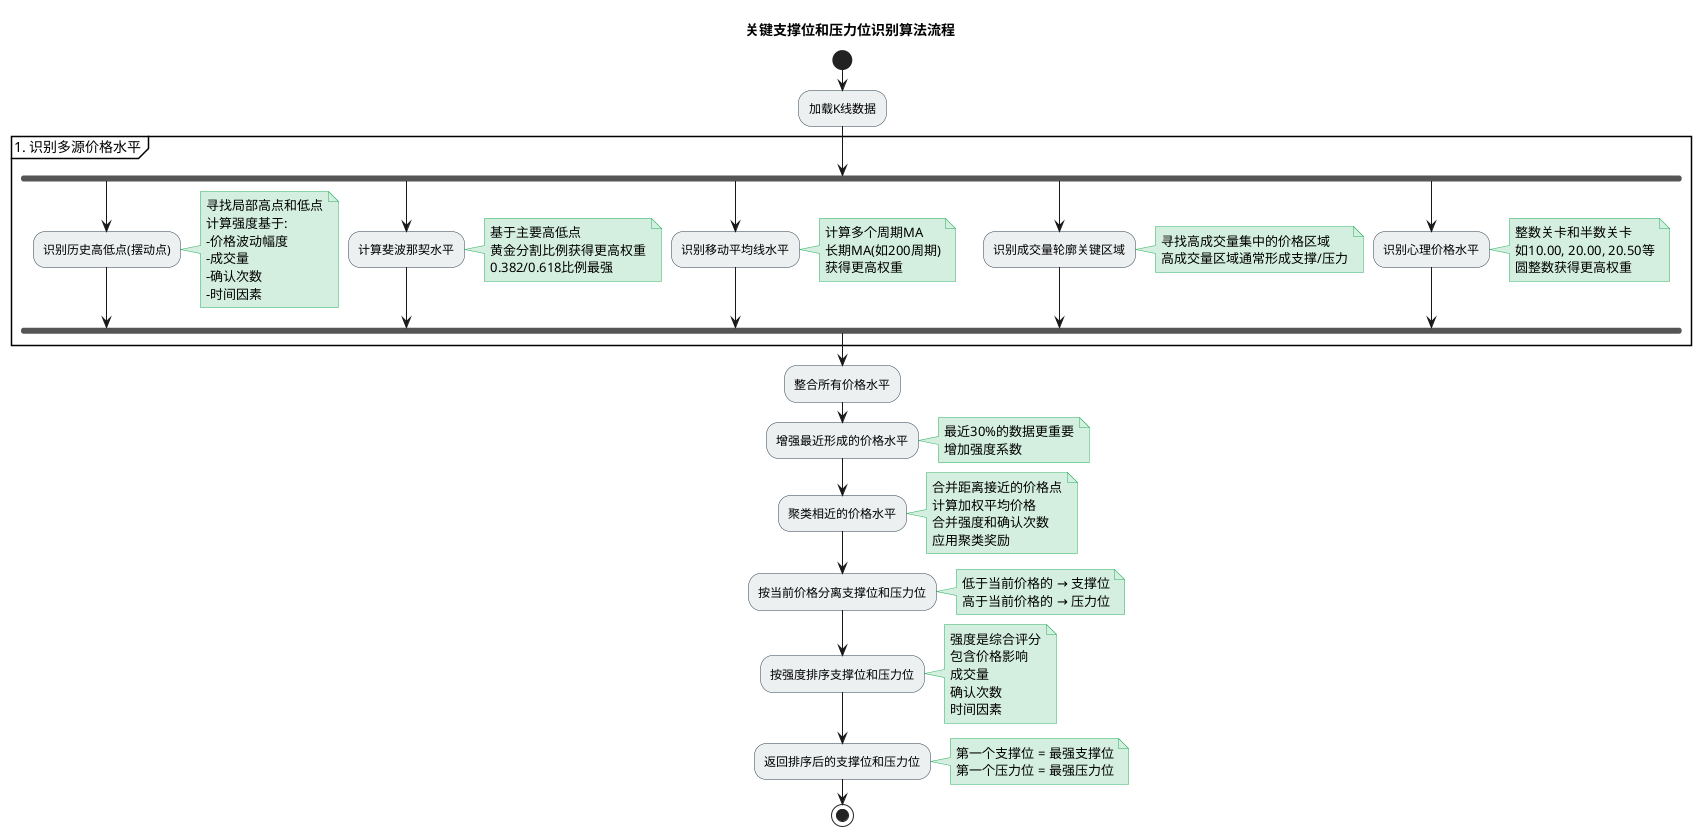 @startuml
title 关键支撑位和压力位识别算法流程

skinparam backgroundColor white
skinparam activityBorderColor #2C3E50
skinparam activityBackgroundColor #ECF0F1
skinparam activityDiamondBackgroundColor #FEF9E7
skinparam noteBackgroundColor #D4EFDF
skinparam noteBorderColor #27AE60

start

:加载K线数据;

partition "1. 识别多源价格水平" {
  fork
    :识别历史高低点(摆动点);
    note right
      寻找局部高点和低点
      计算强度基于:
      -价格波动幅度
      -成交量
      -确认次数
      -时间因素
    end note
  fork again
    :计算斐波那契水平;
    note right
      基于主要高低点
      黄金分割比例获得更高权重
      0.382/0.618比例最强
    end note
  fork again
    :识别移动平均线水平;
    note right
      计算多个周期MA
      长期MA(如200周期)
      获得更高权重
    end note
  fork again
    :识别成交量轮廓关键区域;
    note right
      寻找高成交量集中的价格区域
      高成交量区域通常形成支撑/压力
    end note
  fork again
    :识别心理价格水平;
    note right
      整数关卡和半数关卡
      如10.00, 20.00, 20.50等
      圆整数获得更高权重
    end note
  end fork
}

:整合所有价格水平;

:增强最近形成的价格水平;
note right
  最近30%的数据更重要
  增加强度系数
end note

:聚类相近的价格水平;
note right
  合并距离接近的价格点
  计算加权平均价格
  合并强度和确认次数
  应用聚类奖励
end note

:按当前价格分离支撑位和压力位;
note right
  低于当前价格的 → 支撑位
  高于当前价格的 → 压力位
end note

:按强度排序支撑位和压力位;
note right
  强度是综合评分
  包含价格影响
  成交量
  确认次数
  时间因素
end note

:返回排序后的支撑位和压力位;
note right
  第一个支撑位 = 最强支撑位
  第一个压力位 = 最强压力位
end note

stop

@enduml 